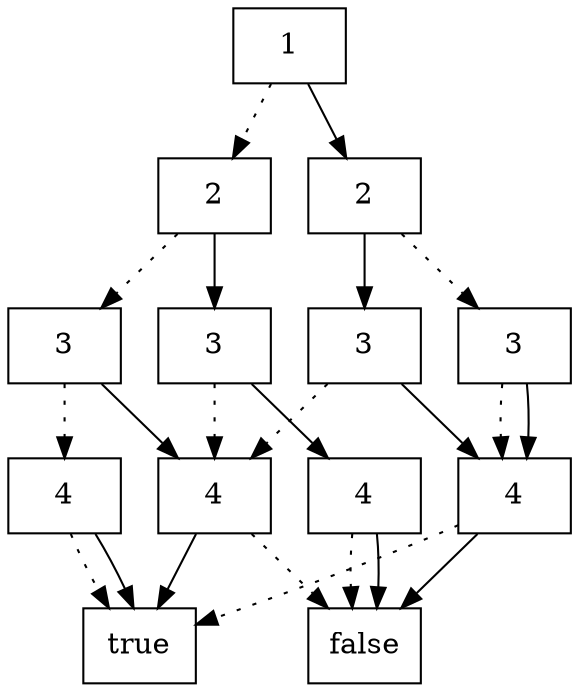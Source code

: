 digraph G {
0 [label="1" shape="cercle"];
1 [label="2" shape="cercle"];
2 [label="3" shape="cercle"];
3 [label="4" shape="cercle"];
4 [label="true" shape="cercle"];
3 -> 4 [style=dotted];
3 -> 4;
5 [label="4" shape="cercle"];
6 [label="false" shape="cercle"];
5 -> 6 [style=dotted];
5 -> 4;
2 -> 3 [style=dotted];
2 -> 5;
7 [label="3" shape="cercle"];
8 [label="4" shape="cercle"];
8 -> 6 [style=dotted];
8 -> 6;
7 -> 5 [style=dotted];
7 -> 8;
1 -> 2 [style=dotted];
1 -> 7;
9 [label="2" shape="cercle"];
10 [label="3" shape="cercle"];
11 [label="4" shape="cercle"];
11 -> 4 [style=dotted];
11 -> 6;
10 -> 11 [style=dotted];
10 -> 11;
12 [label="3" shape="cercle"];
12 -> 5 [style=dotted];
12 -> 11;
9 -> 10 [style=dotted];
9 -> 12;
0 -> 1 [style=dotted];
0 -> 9;
}
